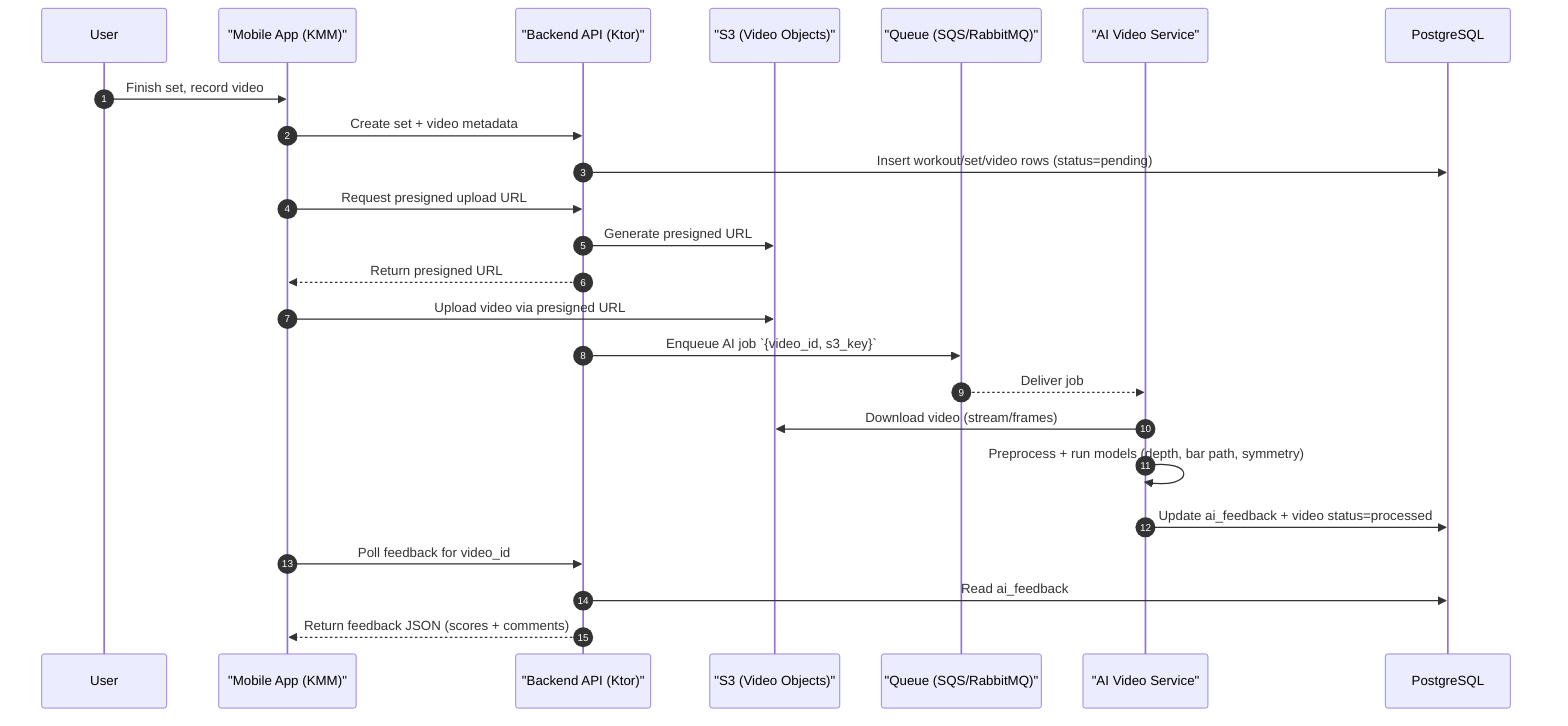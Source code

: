 sequenceDiagram
    autonumber
    participant User
    participant Mobile as "Mobile App (KMM)"
    participant API as "Backend API (Ktor)"
    participant S3 as "S3 (Video Objects)"
    participant Q as "Queue (SQS/RabbitMQ)"
    participant AI as "AI Video Service"
    participant DB as PostgreSQL

    User->>Mobile: Finish set, record video
    Mobile->>API: Create set + video metadata
    API->>DB: Insert workout/set/video rows (status=pending)

    Mobile->>API: Request presigned upload URL
    API->>S3: Generate presigned URL
    API-->>Mobile: Return presigned URL

    Mobile->>S3: Upload video via presigned URL
    API->>Q: Enqueue AI job `{video_id, s3_key}`
    Q-->>AI: Deliver job

    AI->>S3: Download video (stream/frames)
    AI->>AI: Preprocess + run models (depth, bar path, symmetry)
    AI->>DB: Update ai_feedback + video status=processed

    Mobile->>API: Poll feedback for video_id
    API->>DB: Read ai_feedback
    API-->>Mobile: Return feedback JSON (scores + comments)